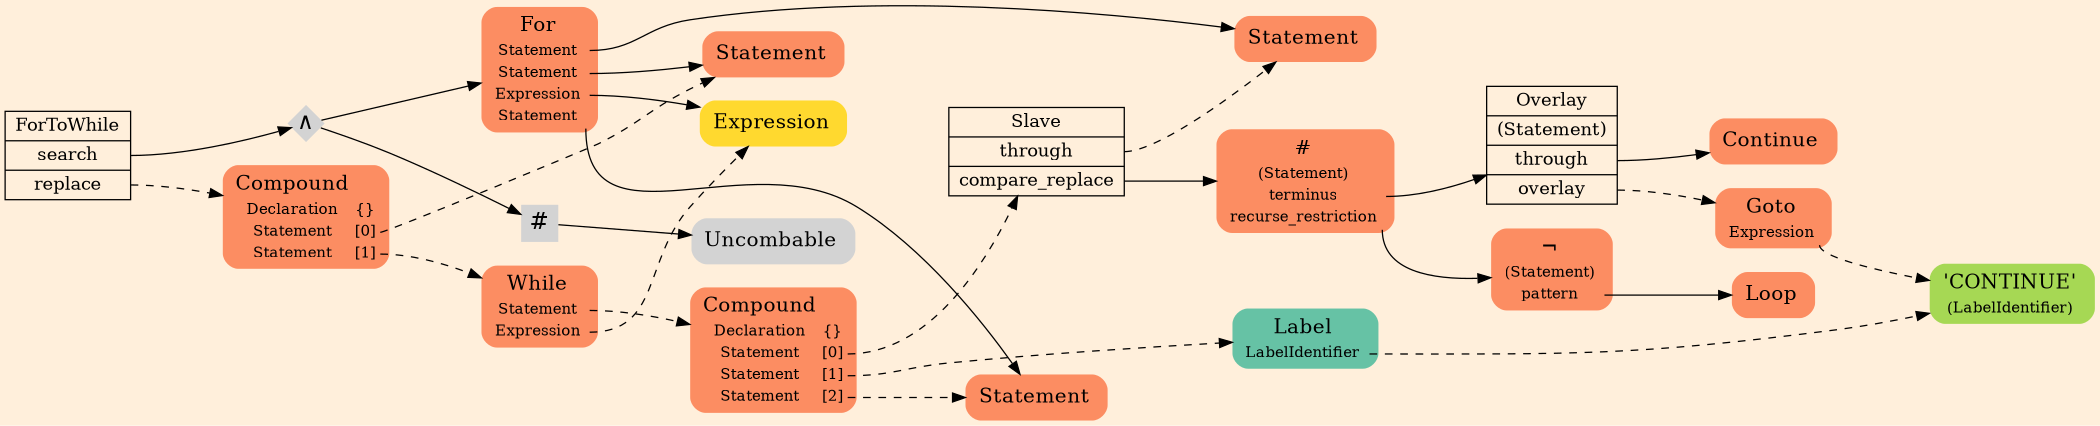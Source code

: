 digraph Inferno {
graph [
rankdir = "LR"
ranksep = 1.0
size = "14,20"
bgcolor = antiquewhite1
];
node [
];
"/CR#P35-0" [
shape = "record"
fillcolor = "transparent"
label = "<fixed> ForToWhile | <port0> search | <port1> replace"
style = "filled"
fontsize = "14"
fillcolor = antiquewhite1
];
"/#B-2-626" [
shape = "diamond"
label = <∧>
style = "filled"
fontsize = "18"
penwidth = 0.0
fixedsize = true
width = 0.4
height = 0.4
];
"/#B-2-608" [
shape = "plaintext"
fillcolor = "/set28/2"
label = <<TABLE BORDER="0" CELLBORDER="0" CELLSPACING="0">
 <TR>
  <TD><FONT POINT-SIZE="16.0">For</FONT></TD>
  <TD></TD>
 </TR>
 <TR>
  <TD>Statement</TD>
  <TD PORT="port0"></TD>
 </TR>
 <TR>
  <TD>Statement</TD>
  <TD PORT="port1"></TD>
 </TR>
 <TR>
  <TD>Expression</TD>
  <TD PORT="port2"></TD>
 </TR>
 <TR>
  <TD>Statement</TD>
  <TD PORT="port3"></TD>
 </TR>
</TABLE>>
style = "rounded,filled"
fontsize = "12"
];
"/#B-2-609" [
shape = "plaintext"
fillcolor = "/set28/2"
label = <<TABLE BORDER="0" CELLBORDER="0" CELLSPACING="0">
 <TR>
  <TD><FONT POINT-SIZE="16.0">Statement</FONT></TD>
  <TD></TD>
 </TR>
</TABLE>>
style = "rounded,filled"
fontsize = "12"
];
"/#B-2-611" [
shape = "plaintext"
fillcolor = "/set28/2"
label = <<TABLE BORDER="0" CELLBORDER="0" CELLSPACING="0">
 <TR>
  <TD><FONT POINT-SIZE="16.0">Statement</FONT></TD>
  <TD></TD>
 </TR>
</TABLE>>
style = "rounded,filled"
fontsize = "12"
];
"/#B-2-612" [
shape = "plaintext"
fillcolor = "/set28/6"
label = <<TABLE BORDER="0" CELLBORDER="0" CELLSPACING="0">
 <TR>
  <TD><FONT POINT-SIZE="16.0">Expression</FONT></TD>
  <TD></TD>
 </TR>
</TABLE>>
style = "rounded,filled"
fontsize = "12"
];
"/#B-2-610" [
shape = "plaintext"
fillcolor = "/set28/2"
label = <<TABLE BORDER="0" CELLBORDER="0" CELLSPACING="0">
 <TR>
  <TD><FONT POINT-SIZE="16.0">Statement</FONT></TD>
  <TD></TD>
 </TR>
</TABLE>>
style = "rounded,filled"
fontsize = "12"
];
"/#B-4-2" [
shape = "square"
label = <#>
style = "filled"
fontsize = "18"
penwidth = 0.0
fixedsize = true
width = 0.4
height = 0.4
];
"/#B-2-627" [
shape = "plaintext"
label = <<TABLE BORDER="0" CELLBORDER="0" CELLSPACING="0">
 <TR>
  <TD><FONT POINT-SIZE="16.0">Uncombable</FONT></TD>
  <TD></TD>
 </TR>
</TABLE>>
style = "rounded,filled"
fontsize = "12"
];
"/#B-2-614" [
shape = "plaintext"
fillcolor = "/set28/2"
label = <<TABLE BORDER="0" CELLBORDER="0" CELLSPACING="0">
 <TR>
  <TD><FONT POINT-SIZE="16.0">Compound</FONT></TD>
  <TD></TD>
 </TR>
 <TR>
  <TD>Declaration</TD>
  <TD PORT="port0">{}</TD>
 </TR>
 <TR>
  <TD>Statement</TD>
  <TD PORT="port1">[0]</TD>
 </TR>
 <TR>
  <TD>Statement</TD>
  <TD PORT="port2">[1]</TD>
 </TR>
</TABLE>>
style = "rounded,filled"
fontsize = "12"
];
"/#B-2-613" [
shape = "plaintext"
fillcolor = "/set28/2"
label = <<TABLE BORDER="0" CELLBORDER="0" CELLSPACING="0">
 <TR>
  <TD><FONT POINT-SIZE="16.0">While</FONT></TD>
  <TD></TD>
 </TR>
 <TR>
  <TD>Statement</TD>
  <TD PORT="port0"></TD>
 </TR>
 <TR>
  <TD>Expression</TD>
  <TD PORT="port1"></TD>
 </TR>
</TABLE>>
style = "rounded,filled"
fontsize = "12"
];
"/#B-2-615" [
shape = "plaintext"
fillcolor = "/set28/2"
label = <<TABLE BORDER="0" CELLBORDER="0" CELLSPACING="0">
 <TR>
  <TD><FONT POINT-SIZE="16.0">Compound</FONT></TD>
  <TD></TD>
 </TR>
 <TR>
  <TD>Declaration</TD>
  <TD PORT="port0">{}</TD>
 </TR>
 <TR>
  <TD>Statement</TD>
  <TD PORT="port1">[0]</TD>
 </TR>
 <TR>
  <TD>Statement</TD>
  <TD PORT="port2">[1]</TD>
 </TR>
 <TR>
  <TD>Statement</TD>
  <TD PORT="port3">[2]</TD>
 </TR>
</TABLE>>
style = "rounded,filled"
fontsize = "12"
];
"/#B-2-625" [
shape = "record"
fillcolor = "/set28/2"
label = "<fixed> Slave | <port0> through | <port1> compare_replace"
style = "filled"
fontsize = "14"
fillcolor = antiquewhite1
];
"/#B-2-616" [
shape = "plaintext"
fillcolor = "/set28/2"
label = <<TABLE BORDER="0" CELLBORDER="0" CELLSPACING="0">
 <TR>
  <TD><FONT POINT-SIZE="16.0">#</FONT></TD>
  <TD></TD>
 </TR>
 <TR>
  <TD>(Statement)</TD>
  <TD PORT="port0"></TD>
 </TR>
 <TR>
  <TD>terminus</TD>
  <TD PORT="port1"></TD>
 </TR>
 <TR>
  <TD>recurse_restriction</TD>
  <TD PORT="port2"></TD>
 </TR>
</TABLE>>
style = "rounded,filled"
fontsize = "12"
];
"/#B-2-617" [
shape = "record"
fillcolor = "/set28/2"
label = "<fixed> Overlay | <port0> (Statement) | <port1> through | <port2> overlay"
style = "filled"
fontsize = "14"
fillcolor = antiquewhite1
];
"/#B-2-620" [
shape = "plaintext"
fillcolor = "/set28/2"
label = <<TABLE BORDER="0" CELLBORDER="0" CELLSPACING="0">
 <TR>
  <TD><FONT POINT-SIZE="16.0">Continue</FONT></TD>
  <TD></TD>
 </TR>
</TABLE>>
style = "rounded,filled"
fontsize = "12"
];
"/#B-2-624" [
shape = "plaintext"
fillcolor = "/set28/2"
label = <<TABLE BORDER="0" CELLBORDER="0" CELLSPACING="0">
 <TR>
  <TD><FONT POINT-SIZE="16.0">Goto</FONT></TD>
  <TD></TD>
 </TR>
 <TR>
  <TD>Expression</TD>
  <TD PORT="port0"></TD>
 </TR>
</TABLE>>
style = "rounded,filled"
fontsize = "12"
];
"/#B-2-622" [
shape = "plaintext"
fillcolor = "/set28/5"
label = <<TABLE BORDER="0" CELLBORDER="0" CELLSPACING="0">
 <TR>
  <TD><FONT POINT-SIZE="16.0">'CONTINUE'</FONT></TD>
  <TD></TD>
 </TR>
 <TR>
  <TD>(LabelIdentifier)</TD>
  <TD PORT="port0"></TD>
 </TR>
</TABLE>>
style = "rounded,filled"
fontsize = "12"
];
"/#B-2-618" [
shape = "plaintext"
fillcolor = "/set28/2"
label = <<TABLE BORDER="0" CELLBORDER="0" CELLSPACING="0">
 <TR>
  <TD><FONT POINT-SIZE="16.0">¬</FONT></TD>
  <TD></TD>
 </TR>
 <TR>
  <TD>(Statement)</TD>
  <TD PORT="port0"></TD>
 </TR>
 <TR>
  <TD>pattern</TD>
  <TD PORT="port1"></TD>
 </TR>
</TABLE>>
style = "rounded,filled"
fontsize = "12"
];
"/#B-2-619" [
shape = "plaintext"
fillcolor = "/set28/2"
label = <<TABLE BORDER="0" CELLBORDER="0" CELLSPACING="0">
 <TR>
  <TD><FONT POINT-SIZE="16.0">Loop</FONT></TD>
  <TD></TD>
 </TR>
</TABLE>>
style = "rounded,filled"
fontsize = "12"
];
"/#B-2-623" [
shape = "plaintext"
fillcolor = "/set28/1"
label = <<TABLE BORDER="0" CELLBORDER="0" CELLSPACING="0">
 <TR>
  <TD><FONT POINT-SIZE="16.0">Label</FONT></TD>
  <TD></TD>
 </TR>
 <TR>
  <TD>LabelIdentifier</TD>
  <TD PORT="port0"></TD>
 </TR>
</TABLE>>
style = "rounded,filled"
fontsize = "12"
];
"/CR#P35-0":port0 -> "/#B-2-626" [style="solid"
];
"/CR#P35-0":port1 -> "/#B-2-614" [style="dashed"
];
"/#B-2-626" -> "/#B-2-608" [style="solid"
];
"/#B-2-626" -> "/#B-4-2" [style="solid"
];
"/#B-2-608":port0 -> "/#B-2-609" [style="solid"
];
"/#B-2-608":port1 -> "/#B-2-611" [style="solid"
];
"/#B-2-608":port2 -> "/#B-2-612" [style="solid"
];
"/#B-2-608":port3 -> "/#B-2-610" [style="solid"
];
"/#B-4-2" -> "/#B-2-627" [style="solid"
];
"/#B-2-614":port1 -> "/#B-2-611" [style="dashed"
];
"/#B-2-614":port2 -> "/#B-2-613" [style="dashed"
];
"/#B-2-613":port0 -> "/#B-2-615" [style="dashed"
];
"/#B-2-613":port1 -> "/#B-2-612" [style="dashed"
];
"/#B-2-615":port1 -> "/#B-2-625" [style="dashed"
];
"/#B-2-615":port2 -> "/#B-2-623" [style="dashed"
];
"/#B-2-615":port3 -> "/#B-2-610" [style="dashed"
];
"/#B-2-625":port0 -> "/#B-2-609" [style="dashed"
];
"/#B-2-625":port1 -> "/#B-2-616" [style="solid"
];
"/#B-2-616":port1 -> "/#B-2-617" [style="solid"
];
"/#B-2-616":port2 -> "/#B-2-618" [style="solid"
];
"/#B-2-617":port1 -> "/#B-2-620" [style="solid"
];
"/#B-2-617":port2 -> "/#B-2-624" [style="dashed"
];
"/#B-2-624":port0 -> "/#B-2-622" [style="dashed"
];
"/#B-2-618":port1 -> "/#B-2-619" [style="solid"
];
"/#B-2-623":port0 -> "/#B-2-622" [style="dashed"
];
}
